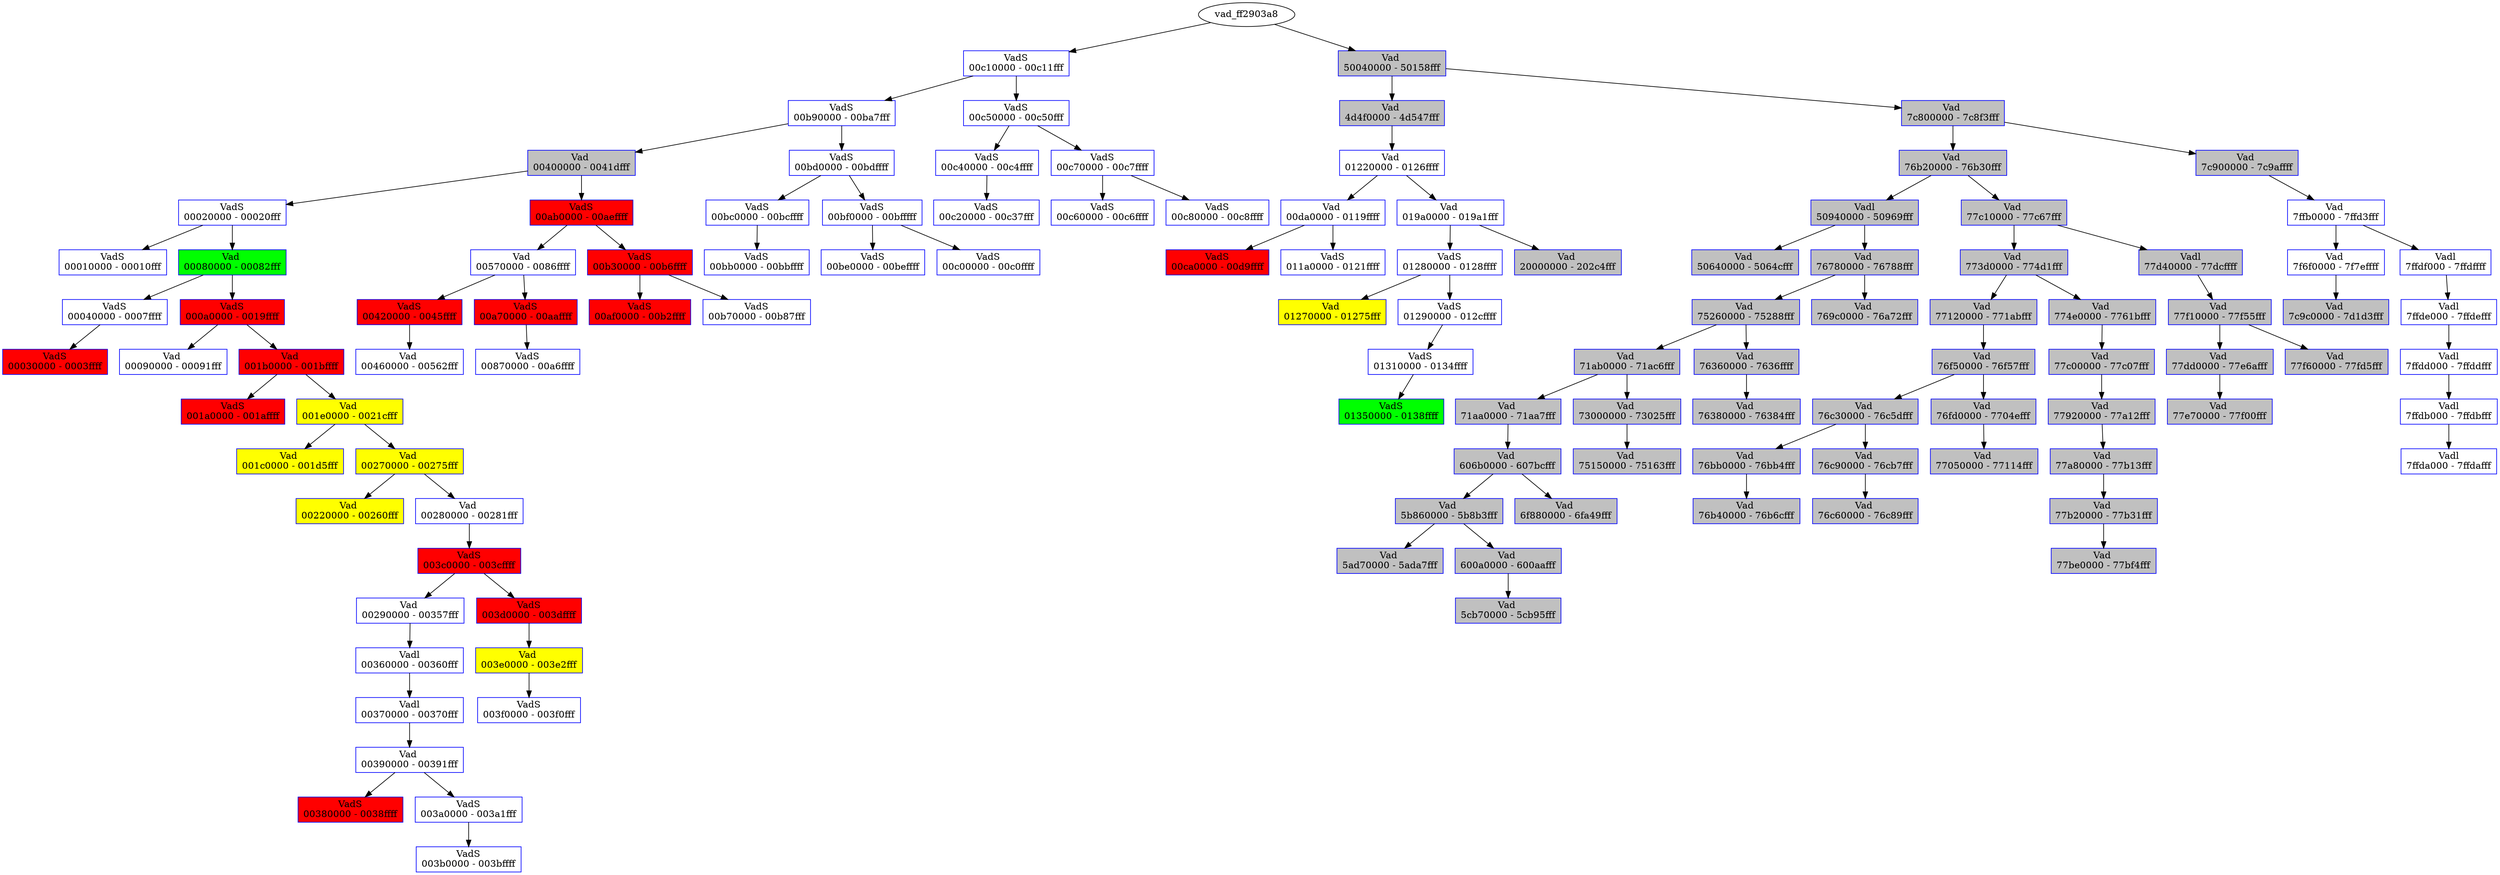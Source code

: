 /* Pid:    468 */
digraph processtree {
graph [rankdir = "TB"];
vad_ff2903a8 -> vad_ff2186a0
vad_ff2186a0 [label = "{ VadS\n00c10000 - 00c11fff }"shape = "record" color = "blue" style = "filled" fillcolor = "white"];
vad_ff2186a0 -> vad_ff3b70c0
vad_ff3b70c0 [label = "{ VadS\n00b90000 - 00ba7fff }"shape = "record" color = "blue" style = "filled" fillcolor = "white"];
vad_ff3b70c0 -> vad_ff1e5b60
vad_ff1e5b60 [label = "{ Vad \n00400000 - 0041dfff }"shape = "record" color = "blue" style = "filled" fillcolor = "gray"];
vad_ff1e5b60 -> vad_80ffb0a8
vad_80ffb0a8 [label = "{ VadS\n00020000 - 00020fff }"shape = "record" color = "blue" style = "filled" fillcolor = "white"];
vad_80ffb0a8 -> vad_80ff8fa8
vad_80ff8fa8 [label = "{ VadS\n00010000 - 00010fff }"shape = "record" color = "blue" style = "filled" fillcolor = "white"];
vad_80ffb0a8 -> vad_ff1ea898
vad_ff1ea898 [label = "{ Vad \n00080000 - 00082fff }"shape = "record" color = "blue" style = "filled" fillcolor = "green"];
vad_ff1ea898 -> vad_ff3bf6d8
vad_ff3bf6d8 [label = "{ VadS\n00040000 - 0007ffff }"shape = "record" color = "blue" style = "filled" fillcolor = "white"];
vad_ff3bf6d8 -> vad_81046688
vad_81046688 [label = "{ VadS\n00030000 - 0003ffff }"shape = "record" color = "blue" style = "filled" fillcolor = "red"];
vad_ff1ea898 -> vad_ff3c0688
vad_ff3c0688 [label = "{ VadS\n000a0000 - 0019ffff }"shape = "record" color = "blue" style = "filled" fillcolor = "red"];
vad_ff3c0688 -> vad_ff1ea380
vad_ff1ea380 [label = "{ Vad \n00090000 - 00091fff }"shape = "record" color = "blue" style = "filled" fillcolor = "white"];
vad_ff3c0688 -> vad_ff1ea320
vad_ff1ea320 [label = "{ Vad \n001b0000 - 001bffff }"shape = "record" color = "blue" style = "filled" fillcolor = "red"];
vad_ff1ea320 -> vad_ff3be820
vad_ff3be820 [label = "{ VadS\n001a0000 - 001affff }"shape = "record" color = "blue" style = "filled" fillcolor = "red"];
vad_ff1ea320 -> vad_ff290620
vad_ff290620 [label = "{ Vad \n001e0000 - 0021cfff }"shape = "record" color = "blue" style = "filled" fillcolor = "yellow"];
vad_ff290620 -> vad_ff2129c8
vad_ff2129c8 [label = "{ Vad \n001c0000 - 001d5fff }"shape = "record" color = "blue" style = "filled" fillcolor = "yellow"];
vad_ff290620 -> vad_ff1ea4a0
vad_ff1ea4a0 [label = "{ Vad \n00270000 - 00275fff }"shape = "record" color = "blue" style = "filled" fillcolor = "yellow"];
vad_ff1ea4a0 -> vad_ff13e938
vad_ff13e938 [label = "{ Vad \n00220000 - 00260fff }"shape = "record" color = "blue" style = "filled" fillcolor = "yellow"];
vad_ff1ea4a0 -> vad_ff3a55b8
vad_ff3a55b8 [label = "{ Vad \n00280000 - 00281fff }"shape = "record" color = "blue" style = "filled" fillcolor = "white"];
vad_ff3a55b8 -> vad_80f58a98
vad_80f58a98 [label = "{ VadS\n003c0000 - 003cffff }"shape = "record" color = "blue" style = "filled" fillcolor = "red"];
vad_80f58a98 -> vad_80fe34b0
vad_80fe34b0 [label = "{ Vad \n00290000 - 00357fff }"shape = "record" color = "blue" style = "filled" fillcolor = "white"];
vad_80fe34b0 -> vad_ff3a9600
vad_ff3a9600 [label = "{ Vadl\n00360000 - 00360fff }"shape = "record" color = "blue" style = "filled" fillcolor = "white"];
vad_ff3a9600 -> vad_80f74cf8
vad_80f74cf8 [label = "{ Vadl\n00370000 - 00370fff }"shape = "record" color = "blue" style = "filled" fillcolor = "white"];
vad_80f74cf8 -> vad_ff23df98
vad_ff23df98 [label = "{ Vad \n00390000 - 00391fff }"shape = "record" color = "blue" style = "filled" fillcolor = "white"];
vad_ff23df98 -> vad_80fd2cd8
vad_80fd2cd8 [label = "{ VadS\n00380000 - 0038ffff }"shape = "record" color = "blue" style = "filled" fillcolor = "red"];
vad_ff23df98 -> vad_ff2a39e8
vad_ff2a39e8 [label = "{ VadS\n003a0000 - 003a1fff }"shape = "record" color = "blue" style = "filled" fillcolor = "white"];
vad_ff2a39e8 -> vad_81023218
vad_81023218 [label = "{ VadS\n003b0000 - 003bffff }"shape = "record" color = "blue" style = "filled" fillcolor = "white"];
vad_80f58a98 -> vad_81048408
vad_81048408 [label = "{ VadS\n003d0000 - 003dffff }"shape = "record" color = "blue" style = "filled" fillcolor = "red"];
vad_81048408 -> vad_80fe34e0
vad_80fe34e0 [label = "{ Vad \n003e0000 - 003e2fff }"shape = "record" color = "blue" style = "filled" fillcolor = "yellow"];
vad_80fe34e0 -> vad_80fb0bf0
vad_80fb0bf0 [label = "{ VadS\n003f0000 - 003f0fff }"shape = "record" color = "blue" style = "filled" fillcolor = "white"];
vad_ff1e5b60 -> vad_80ffd308
vad_80ffd308 [label = "{ VadS\n00ab0000 - 00aeffff }"shape = "record" color = "blue" style = "filled" fillcolor = "red"];
vad_80ffd308 -> vad_80f19228
vad_80f19228 [label = "{ Vad \n00570000 - 0086ffff }"shape = "record" color = "blue" style = "filled" fillcolor = "white"];
vad_80f19228 -> vad_ff3befe8
vad_ff3befe8 [label = "{ VadS\n00420000 - 0045ffff }"shape = "record" color = "blue" style = "filled" fillcolor = "red"];
vad_ff3befe8 -> vad_80f192e0
vad_80f192e0 [label = "{ Vad \n00460000 - 00562fff }"shape = "record" color = "blue" style = "filled" fillcolor = "white"];
vad_80f19228 -> vad_80ff5880
vad_80ff5880 [label = "{ VadS\n00a70000 - 00aaffff }"shape = "record" color = "blue" style = "filled" fillcolor = "red"];
vad_80ff5880 -> vad_80f06b28
vad_80f06b28 [label = "{ VadS\n00870000 - 00a6ffff }"shape = "record" color = "blue" style = "filled" fillcolor = "white"];
vad_80ffd308 -> vad_80f31890
vad_80f31890 [label = "{ VadS\n00b30000 - 00b6ffff }"shape = "record" color = "blue" style = "filled" fillcolor = "red"];
vad_80f31890 -> vad_80fb64a8
vad_80fb64a8 [label = "{ VadS\n00af0000 - 00b2ffff }"shape = "record" color = "blue" style = "filled" fillcolor = "red"];
vad_80f31890 -> vad_810b41a8
vad_810b41a8 [label = "{ VadS\n00b70000 - 00b87fff }"shape = "record" color = "blue" style = "filled" fillcolor = "white"];
vad_ff3b70c0 -> vad_80fb0bb0
vad_80fb0bb0 [label = "{ VadS\n00bd0000 - 00bdffff }"shape = "record" color = "blue" style = "filled" fillcolor = "white"];
vad_80fb0bb0 -> vad_ff1e0d70
vad_ff1e0d70 [label = "{ VadS\n00bc0000 - 00bcffff }"shape = "record" color = "blue" style = "filled" fillcolor = "white"];
vad_ff1e0d70 -> vad_ff131ac0
vad_ff131ac0 [label = "{ VadS\n00bb0000 - 00bbffff }"shape = "record" color = "blue" style = "filled" fillcolor = "white"];
vad_80fb0bb0 -> vad_80f09f08
vad_80f09f08 [label = "{ VadS\n00bf0000 - 00bfffff }"shape = "record" color = "blue" style = "filled" fillcolor = "white"];
vad_80f09f08 -> vad_ff2105f0
vad_ff2105f0 [label = "{ VadS\n00be0000 - 00beffff }"shape = "record" color = "blue" style = "filled" fillcolor = "white"];
vad_80f09f08 -> vad_ff256d98
vad_ff256d98 [label = "{ VadS\n00c00000 - 00c0ffff }"shape = "record" color = "blue" style = "filled" fillcolor = "white"];
vad_ff2186a0 -> vad_ff38b2f8
vad_ff38b2f8 [label = "{ VadS\n00c50000 - 00c50fff }"shape = "record" color = "blue" style = "filled" fillcolor = "white"];
vad_ff38b2f8 -> vad_ff2a4ad0
vad_ff2a4ad0 [label = "{ VadS\n00c40000 - 00c4ffff }"shape = "record" color = "blue" style = "filled" fillcolor = "white"];
vad_ff2a4ad0 -> vad_ff1225c8
vad_ff1225c8 [label = "{ VadS\n00c20000 - 00c37fff }"shape = "record" color = "blue" style = "filled" fillcolor = "white"];
vad_ff38b2f8 -> vad_ff281d80
vad_ff281d80 [label = "{ VadS\n00c70000 - 00c7ffff }"shape = "record" color = "blue" style = "filled" fillcolor = "white"];
vad_ff281d80 -> vad_ff3a10e8
vad_ff3a10e8 [label = "{ VadS\n00c60000 - 00c6ffff }"shape = "record" color = "blue" style = "filled" fillcolor = "white"];
vad_ff281d80 -> vad_ff1fa728
vad_ff1fa728 [label = "{ VadS\n00c80000 - 00c8ffff }"shape = "record" color = "blue" style = "filled" fillcolor = "white"];
vad_ff2903a8 -> vad_ff290210
vad_ff290210 [label = "{ Vad \n50040000 - 50158fff }"shape = "record" color = "blue" style = "filled" fillcolor = "gray"];
vad_ff290210 -> vad_ff3a8fa8
vad_ff3a8fa8 [label = "{ Vad \n4d4f0000 - 4d547fff }"shape = "record" color = "blue" style = "filled" fillcolor = "gray"];
vad_ff3a8fa8 -> vad_ff1f7be8
vad_ff1f7be8 [label = "{ Vad \n01220000 - 0126ffff }"shape = "record" color = "blue" style = "filled" fillcolor = "white"];
vad_ff1f7be8 -> vad_ff238b70
vad_ff238b70 [label = "{ Vad \n00da0000 - 0119ffff }"shape = "record" color = "blue" style = "filled" fillcolor = "white"];
vad_ff238b70 -> vad_ff38cf68
vad_ff38cf68 [label = "{ VadS\n00ca0000 - 00d9ffff }"shape = "record" color = "blue" style = "filled" fillcolor = "red"];
vad_ff238b70 -> vad_ff270f68
vad_ff270f68 [label = "{ VadS\n011a0000 - 0121ffff }"shape = "record" color = "blue" style = "filled" fillcolor = "white"];
vad_ff1f7be8 -> vad_ff3a8fd8
vad_ff3a8fd8 [label = "{ Vad \n019a0000 - 019a1fff }"shape = "record" color = "blue" style = "filled" fillcolor = "white"];
vad_ff3a8fd8 -> vad_80fbaf68
vad_80fbaf68 [label = "{ VadS\n01280000 - 0128ffff }"shape = "record" color = "blue" style = "filled" fillcolor = "white"];
vad_80fbaf68 -> vad_81001f68
vad_81001f68 [label = "{ Vad \n01270000 - 01275fff }"shape = "record" color = "blue" style = "filled" fillcolor = "yellow"];
vad_80fbaf68 -> vad_ff23a200
vad_ff23a200 [label = "{ VadS\n01290000 - 012cffff }"shape = "record" color = "blue" style = "filled" fillcolor = "white"];
vad_ff23a200 -> vad_ff25b398
vad_ff25b398 [label = "{ VadS\n01310000 - 0134ffff }"shape = "record" color = "blue" style = "filled" fillcolor = "white"];
vad_ff25b398 -> vad_ff3b2be8
vad_ff3b2be8 [label = "{ VadS\n01350000 - 0138ffff }"shape = "record" color = "blue" style = "filled" fillcolor = "green"];
vad_ff3a8fd8 -> vad_ff271ce8
vad_ff271ce8 [label = "{ Vad \n20000000 - 202c4fff }"shape = "record" color = "blue" style = "filled" fillcolor = "gray"];
vad_ff290210 -> vad_ff21d988
vad_ff21d988 [label = "{ Vad \n7c800000 - 7c8f3fff }"shape = "record" color = "blue" style = "filled" fillcolor = "gray"];
vad_ff21d988 -> vad_ff2122e0
vad_ff2122e0 [label = "{ Vad \n76b20000 - 76b30fff }"shape = "record" color = "blue" style = "filled" fillcolor = "gray"];
vad_ff2122e0 -> vad_80f1af88
vad_80f1af88 [label = "{ Vadl\n50940000 - 50969fff }"shape = "record" color = "blue" style = "filled" fillcolor = "gray"];
vad_80f1af88 -> vad_80f95bb8
vad_80f95bb8 [label = "{ Vad \n50640000 - 5064cfff }"shape = "record" color = "blue" style = "filled" fillcolor = "gray"];
vad_80f1af88 -> vad_ff3a55e8
vad_ff3a55e8 [label = "{ Vad \n76780000 - 76788fff }"shape = "record" color = "blue" style = "filled" fillcolor = "gray"];
vad_ff3a55e8 -> vad_ff212b38
vad_ff212b38 [label = "{ Vad \n75260000 - 75288fff }"shape = "record" color = "blue" style = "filled" fillcolor = "gray"];
vad_ff212b38 -> vad_ff212310
vad_ff212310 [label = "{ Vad \n71ab0000 - 71ac6fff }"shape = "record" color = "blue" style = "filled" fillcolor = "gray"];
vad_ff212310 -> vad_80f75008
vad_80f75008 [label = "{ Vad \n71aa0000 - 71aa7fff }"shape = "record" color = "blue" style = "filled" fillcolor = "gray"];
vad_80f75008 -> vad_ff212b08
vad_ff212b08 [label = "{ Vad \n606b0000 - 607bcfff }"shape = "record" color = "blue" style = "filled" fillcolor = "gray"];
vad_ff212b08 -> vad_ff1ea9a8
vad_ff1ea9a8 [label = "{ Vad \n5b860000 - 5b8b3fff }"shape = "record" color = "blue" style = "filled" fillcolor = "gray"];
vad_ff1ea9a8 -> vad_80fe3510
vad_80fe3510 [label = "{ Vad \n5ad70000 - 5ada7fff }"shape = "record" color = "blue" style = "filled" fillcolor = "gray"];
vad_ff1ea9a8 -> vad_ff1eaa38
vad_ff1eaa38 [label = "{ Vad \n600a0000 - 600aafff }"shape = "record" color = "blue" style = "filled" fillcolor = "gray"];
vad_ff1eaa38 -> vad_80f996a8
vad_80f996a8 [label = "{ Vad \n5cb70000 - 5cb95fff }"shape = "record" color = "blue" style = "filled" fillcolor = "gray"];
vad_ff212b08 -> vad_80fe3480
vad_80fe3480 [label = "{ Vad \n6f880000 - 6fa49fff }"shape = "record" color = "blue" style = "filled" fillcolor = "gray"];
vad_ff212310 -> vad_ff3a95d0
vad_ff3a95d0 [label = "{ Vad \n73000000 - 73025fff }"shape = "record" color = "blue" style = "filled" fillcolor = "gray"];
vad_ff3a95d0 -> vad_ff1ea9d8
vad_ff1ea9d8 [label = "{ Vad \n75150000 - 75163fff }"shape = "record" color = "blue" style = "filled" fillcolor = "gray"];
vad_ff212b38 -> vad_ff212ad8
vad_ff212ad8 [label = "{ Vad \n76360000 - 7636ffff }"shape = "record" color = "blue" style = "filled" fillcolor = "gray"];
vad_ff212ad8 -> vad_80f99618
vad_80f99618 [label = "{ Vad \n76380000 - 76384fff }"shape = "record" color = "blue" style = "filled" fillcolor = "gray"];
vad_ff3a55e8 -> vad_ff1e62b0
vad_ff1e62b0 [label = "{ Vad \n769c0000 - 76a72fff }"shape = "record" color = "blue" style = "filled" fillcolor = "gray"];
vad_ff2122e0 -> vad_ff1ea4d0
vad_ff1ea4d0 [label = "{ Vad \n77c10000 - 77c67fff }"shape = "record" color = "blue" style = "filled" fillcolor = "gray"];
vad_ff1ea4d0 -> vad_ff2531e8
vad_ff2531e8 [label = "{ Vad \n773d0000 - 774d1fff }"shape = "record" color = "blue" style = "filled" fillcolor = "gray"];
vad_ff2531e8 -> vad_ff3a5558
vad_ff3a5558 [label = "{ Vad \n77120000 - 771abfff }"shape = "record" color = "blue" style = "filled" fillcolor = "gray"];
vad_ff3a5558 -> vad_ff203ed0
vad_ff203ed0 [label = "{ Vad \n76f50000 - 76f57fff }"shape = "record" color = "blue" style = "filled" fillcolor = "gray"];
vad_ff203ed0 -> vad_ff3926a0
vad_ff3926a0 [label = "{ Vad \n76c30000 - 76c5dfff }"shape = "record" color = "blue" style = "filled" fillcolor = "gray"];
vad_ff3926a0 -> vad_80f99678
vad_80f99678 [label = "{ Vad \n76bb0000 - 76bb4fff }"shape = "record" color = "blue" style = "filled" fillcolor = "gray"];
vad_80f99678 -> vad_80f99708
vad_80f99708 [label = "{ Vad \n76b40000 - 76b6cfff }"shape = "record" color = "blue" style = "filled" fillcolor = "gray"];
vad_ff3926a0 -> vad_ff1eaa08
vad_ff1eaa08 [label = "{ Vad \n76c90000 - 76cb7fff }"shape = "record" color = "blue" style = "filled" fillcolor = "gray"];
vad_ff1eaa08 -> vad_80f99648
vad_80f99648 [label = "{ Vad \n76c60000 - 76c89fff }"shape = "record" color = "blue" style = "filled" fillcolor = "gray"];
vad_ff203ed0 -> vad_ff253188
vad_ff253188 [label = "{ Vad \n76fd0000 - 7704efff }"shape = "record" color = "blue" style = "filled" fillcolor = "gray"];
vad_ff253188 -> vad_80f18ca0
vad_80f18ca0 [label = "{ Vad \n77050000 - 77114fff }"shape = "record" color = "blue" style = "filled" fillcolor = "gray"];
vad_ff2531e8 -> vad_80f74e40
vad_80f74e40 [label = "{ Vad \n774e0000 - 7761bfff }"shape = "record" color = "blue" style = "filled" fillcolor = "gray"];
vad_80f74e40 -> vad_ff203ea0
vad_ff203ea0 [label = "{ Vad \n77c00000 - 77c07fff }"shape = "record" color = "blue" style = "filled" fillcolor = "gray"];
vad_ff203ea0 -> vad_ff3a9640
vad_ff3a9640 [label = "{ Vad \n77920000 - 77a12fff }"shape = "record" color = "blue" style = "filled" fillcolor = "gray"];
vad_ff3a9640 -> vad_ff29eec0
vad_ff29eec0 [label = "{ Vad \n77a80000 - 77b13fff }"shape = "record" color = "blue" style = "filled" fillcolor = "gray"];
vad_ff29eec0 -> vad_ff390640
vad_ff390640 [label = "{ Vad \n77b20000 - 77b31fff }"shape = "record" color = "blue" style = "filled" fillcolor = "gray"];
vad_ff390640 -> vad_80fe3540
vad_80fe3540 [label = "{ Vad \n77be0000 - 77bf4fff }"shape = "record" color = "blue" style = "filled" fillcolor = "gray"];
vad_ff1ea4d0 -> vad_ff238ba0
vad_ff238ba0 [label = "{ Vadl\n77d40000 - 77dcffff }"shape = "record" color = "blue" style = "filled" fillcolor = "gray"];
vad_ff238ba0 -> vad_ff21c358
vad_ff21c358 [label = "{ Vad \n77f10000 - 77f55fff }"shape = "record" color = "blue" style = "filled" fillcolor = "gray"];
vad_ff21c358 -> vad_ff21c828
vad_ff21c828 [label = "{ Vad \n77dd0000 - 77e6afff }"shape = "record" color = "blue" style = "filled" fillcolor = "gray"];
vad_ff21c828 -> vad_ff1ea440
vad_ff1ea440 [label = "{ Vad \n77e70000 - 77f00fff }"shape = "record" color = "blue" style = "filled" fillcolor = "gray"];
vad_ff21c358 -> vad_ff21bd58
vad_ff21bd58 [label = "{ Vad \n77f60000 - 77fd5fff }"shape = "record" color = "blue" style = "filled" fillcolor = "gray"];
vad_ff21d988 -> vad_ff1ea3e0
vad_ff1ea3e0 [label = "{ Vad \n7c900000 - 7c9affff }"shape = "record" color = "blue" style = "filled" fillcolor = "gray"];
vad_ff1ea3e0 -> vad_ff21bd28
vad_ff21bd28 [label = "{ Vad \n7ffb0000 - 7ffd3fff }"shape = "record" color = "blue" style = "filled" fillcolor = "white"];
vad_ff21bd28 -> vad_ff1e5418
vad_ff1e5418 [label = "{ Vad \n7f6f0000 - 7f7effff }"shape = "record" color = "blue" style = "filled" fillcolor = "white"];
vad_ff1e5418 -> vad_80f996d8
vad_80f996d8 [label = "{ Vad \n7c9c0000 - 7d1d3fff }"shape = "record" color = "blue" style = "filled" fillcolor = "gray"];
vad_ff21bd28 -> vad_ff3a8e90
vad_ff3a8e90 [label = "{ Vadl\n7ffdf000 - 7ffdffff }"shape = "record" color = "blue" style = "filled" fillcolor = "white"];
vad_ff3a8e90 -> vad_ff3a9590
vad_ff3a9590 [label = "{ Vadl\n7ffde000 - 7ffdefff }"shape = "record" color = "blue" style = "filled" fillcolor = "white"];
vad_ff3a9590 -> vad_80fe3f28
vad_80fe3f28 [label = "{ Vadl\n7ffdd000 - 7ffddfff }"shape = "record" color = "blue" style = "filled" fillcolor = "white"];
vad_80fe3f28 -> vad_80f95c18
vad_80f95c18 [label = "{ Vadl\n7ffdb000 - 7ffdbfff }"shape = "record" color = "blue" style = "filled" fillcolor = "white"];
vad_80f95c18 -> vad_80f1afc8
vad_80f1afc8 [label = "{ Vadl\n7ffda000 - 7ffdafff }"shape = "record" color = "blue" style = "filled" fillcolor = "white"];
}
